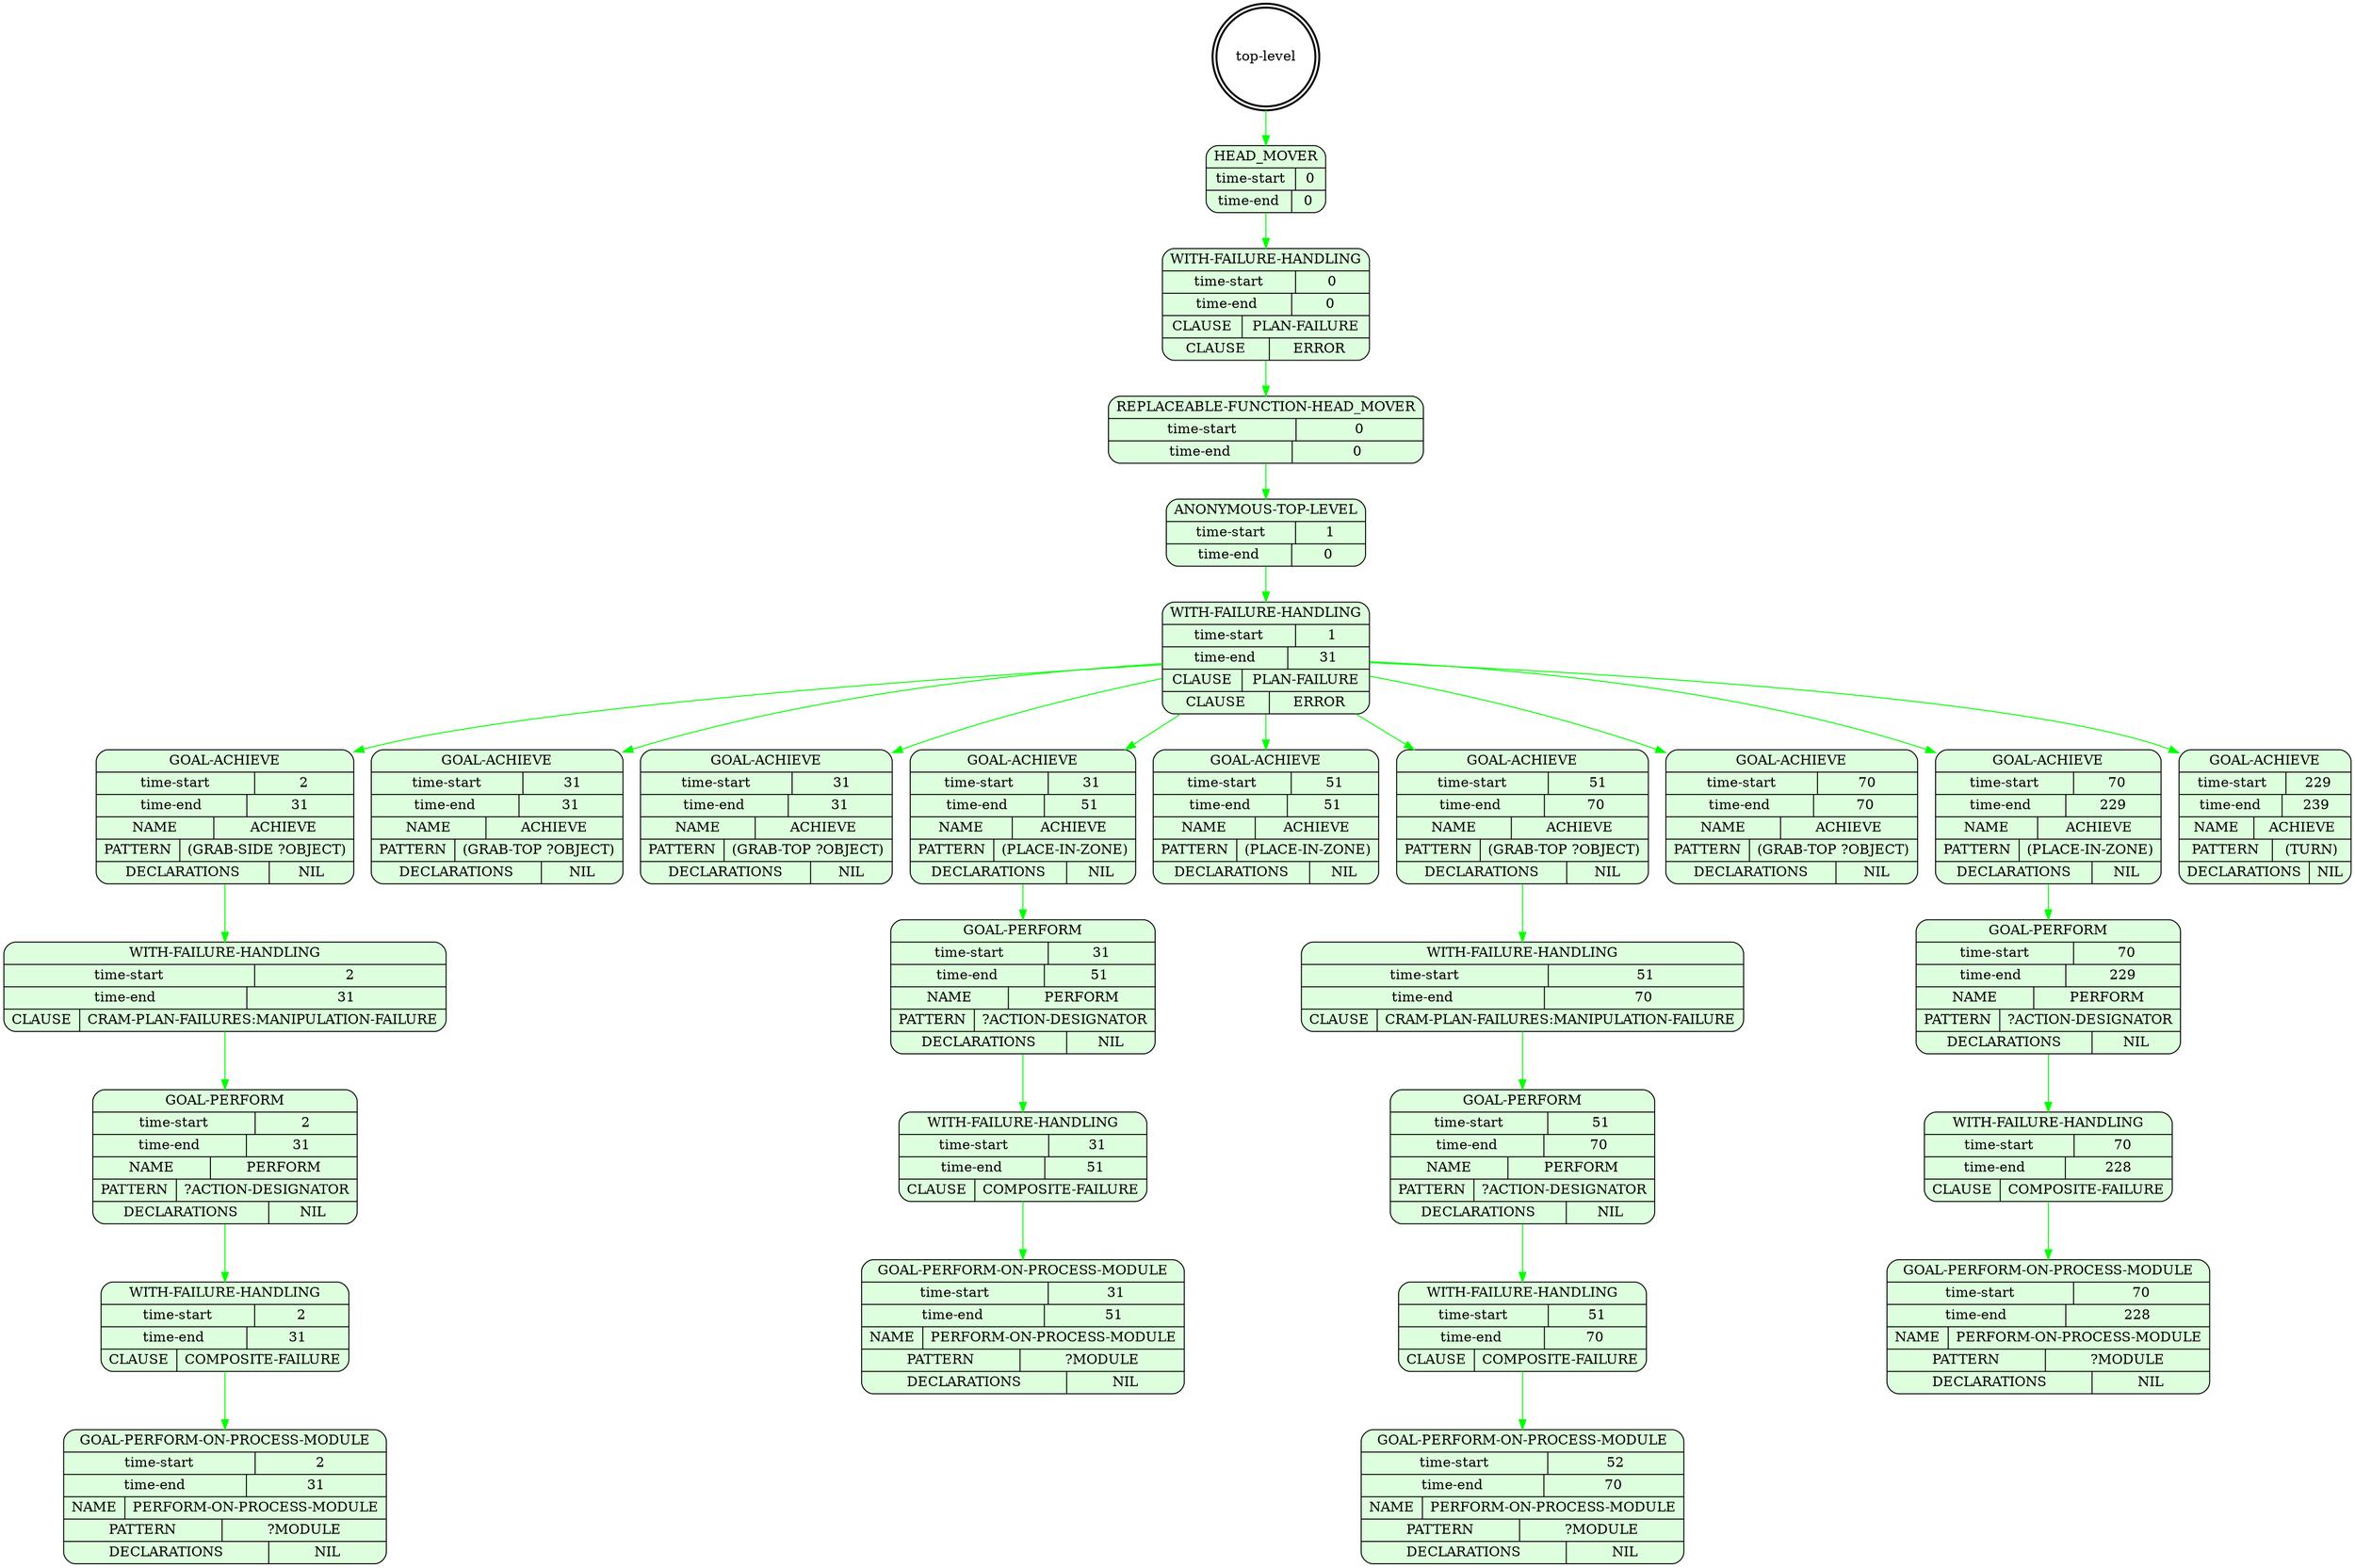 digraph plangraph_vVrxXgaDptyKp04I {
  node_hXd0i1MzGy0uK0i5 [shape=doublecircle, style=bold, label="top-level"];

  node_tbYxuYI8HXZHM4hU [shape=Mrecord, style=filled, fillcolor="#ddffdd", label="{HEAD_MOVER|{time-start | 0}|{time-end | 0}}"];
  edge [color="green", label=""];
  node_hXd0i1MzGy0uK0i5 -> node_tbYxuYI8HXZHM4hU;

  node_e9P3dMxwicpekjVy [shape=Mrecord, style=filled, fillcolor="#ddffdd", label="{WITH-FAILURE-HANDLING|{time-start | 0}|{time-end | 0}|{CLAUSE | PLAN-FAILURE}|{CLAUSE | ERROR}}"];
  edge [color="green", label=""];
  node_tbYxuYI8HXZHM4hU -> node_e9P3dMxwicpekjVy;

  node_v57kHX2dBlyDav8S [shape=Mrecord, style=filled, fillcolor="#ddffdd", label="{REPLACEABLE-FUNCTION-HEAD_MOVER|{time-start | 0}|{time-end | 0}}"];
  edge [color="green", label=""];
  node_e9P3dMxwicpekjVy -> node_v57kHX2dBlyDav8S;

  node_wpKWueZpBF2cCNzH [shape=Mrecord, style=filled, fillcolor="#ddffdd", label="{ANONYMOUS-TOP-LEVEL|{time-start | 1}|{time-end | 0}}"];
  edge [color="green", label=""];
  node_v57kHX2dBlyDav8S -> node_wpKWueZpBF2cCNzH;

  node_oFK3I3UZSNvoHslq [shape=Mrecord, style=filled, fillcolor="#ddffdd", label="{WITH-FAILURE-HANDLING|{time-start | 1}|{time-end | 31}|{CLAUSE | PLAN-FAILURE}|{CLAUSE | ERROR}}"];
  edge [color="green", label=""];
  node_wpKWueZpBF2cCNzH -> node_oFK3I3UZSNvoHslq;

  node_mPJZfukJ2AhggN5H [shape=Mrecord, style=filled, fillcolor="#ddffdd", label="{GOAL-ACHIEVE|{time-start | 2}|{time-end | 31}|{NAME | ACHIEVE}|{PATTERN | (GRAB-SIDE ?OBJECT)}|{DECLARATIONS | NIL}}"];
  edge [color="green", label=""];
  node_oFK3I3UZSNvoHslq -> node_mPJZfukJ2AhggN5H;

  node_LM3rdWLwhe5v2puw [shape=Mrecord, style=filled, fillcolor="#ddffdd", label="{WITH-FAILURE-HANDLING|{time-start | 2}|{time-end | 31}|{CLAUSE | CRAM-PLAN-FAILURES:MANIPULATION-FAILURE}}"];
  edge [color="green", label=""];
  node_mPJZfukJ2AhggN5H -> node_LM3rdWLwhe5v2puw;

  node_9UCIfTCGIkT3NBRp [shape=Mrecord, style=filled, fillcolor="#ddffdd", label="{GOAL-PERFORM|{time-start | 2}|{time-end | 31}|{NAME | PERFORM}|{PATTERN | ?ACTION-DESIGNATOR}|{DECLARATIONS | NIL}}"];
  edge [color="green", label=""];
  node_LM3rdWLwhe5v2puw -> node_9UCIfTCGIkT3NBRp;

  node_B4y8LAIPpscD6QYo [shape=Mrecord, style=filled, fillcolor="#ddffdd", label="{WITH-FAILURE-HANDLING|{time-start | 2}|{time-end | 31}|{CLAUSE | COMPOSITE-FAILURE}}"];
  edge [color="green", label=""];
  node_9UCIfTCGIkT3NBRp -> node_B4y8LAIPpscD6QYo;

  node_dyTl7Uy4mzbtSqtb [shape=Mrecord, style=filled, fillcolor="#ddffdd", label="{GOAL-PERFORM-ON-PROCESS-MODULE|{time-start | 2}|{time-end | 31}|{NAME | PERFORM-ON-PROCESS-MODULE}|{PATTERN | ?MODULE}|{DECLARATIONS | NIL}}"];
  edge [color="green", label=""];
  node_B4y8LAIPpscD6QYo -> node_dyTl7Uy4mzbtSqtb;

  node_zpolPtU2gzWFiPlf [shape=Mrecord, style=filled, fillcolor="#ddffdd", label="{GOAL-ACHIEVE|{time-start | 31}|{time-end | 31}|{NAME | ACHIEVE}|{PATTERN | (GRAB-TOP ?OBJECT)}|{DECLARATIONS | NIL}}"];
  edge [color="green", label=""];
  node_oFK3I3UZSNvoHslq -> node_zpolPtU2gzWFiPlf;

  node_C3c5T04OMPYHeo8z [shape=Mrecord, style=filled, fillcolor="#ddffdd", label="{GOAL-ACHIEVE|{time-start | 31}|{time-end | 31}|{NAME | ACHIEVE}|{PATTERN | (GRAB-TOP ?OBJECT)}|{DECLARATIONS | NIL}}"];
  edge [color="green", label=""];
  node_oFK3I3UZSNvoHslq -> node_C3c5T04OMPYHeo8z;

  node_YQDSAfvbE9dbD6vT [shape=Mrecord, style=filled, fillcolor="#ddffdd", label="{GOAL-ACHIEVE|{time-start | 31}|{time-end | 51}|{NAME | ACHIEVE}|{PATTERN | (PLACE-IN-ZONE)}|{DECLARATIONS | NIL}}"];
  edge [color="green", label=""];
  node_oFK3I3UZSNvoHslq -> node_YQDSAfvbE9dbD6vT;

  node_hePyjH9OPYYmWt8l [shape=Mrecord, style=filled, fillcolor="#ddffdd", label="{GOAL-PERFORM|{time-start | 31}|{time-end | 51}|{NAME | PERFORM}|{PATTERN | ?ACTION-DESIGNATOR}|{DECLARATIONS | NIL}}"];
  edge [color="green", label=""];
  node_YQDSAfvbE9dbD6vT -> node_hePyjH9OPYYmWt8l;

  node_fg9dH1rqZB5Ixs1R [shape=Mrecord, style=filled, fillcolor="#ddffdd", label="{WITH-FAILURE-HANDLING|{time-start | 31}|{time-end | 51}|{CLAUSE | COMPOSITE-FAILURE}}"];
  edge [color="green", label=""];
  node_hePyjH9OPYYmWt8l -> node_fg9dH1rqZB5Ixs1R;

  node_C3Mg9nL6hZnDhge5 [shape=Mrecord, style=filled, fillcolor="#ddffdd", label="{GOAL-PERFORM-ON-PROCESS-MODULE|{time-start | 31}|{time-end | 51}|{NAME | PERFORM-ON-PROCESS-MODULE}|{PATTERN | ?MODULE}|{DECLARATIONS | NIL}}"];
  edge [color="green", label=""];
  node_fg9dH1rqZB5Ixs1R -> node_C3Mg9nL6hZnDhge5;

  node_Y1o5H32DtZlmYPUK [shape=Mrecord, style=filled, fillcolor="#ddffdd", label="{GOAL-ACHIEVE|{time-start | 51}|{time-end | 51}|{NAME | ACHIEVE}|{PATTERN | (PLACE-IN-ZONE)}|{DECLARATIONS | NIL}}"];
  edge [color="green", label=""];
  node_oFK3I3UZSNvoHslq -> node_Y1o5H32DtZlmYPUK;

  node_tmuSUxf3oTGlMeZE [shape=Mrecord, style=filled, fillcolor="#ddffdd", label="{GOAL-ACHIEVE|{time-start | 51}|{time-end | 70}|{NAME | ACHIEVE}|{PATTERN | (GRAB-TOP ?OBJECT)}|{DECLARATIONS | NIL}}"];
  edge [color="green", label=""];
  node_oFK3I3UZSNvoHslq -> node_tmuSUxf3oTGlMeZE;

  node_qfKs3YZrPbgQoRFE [shape=Mrecord, style=filled, fillcolor="#ddffdd", label="{WITH-FAILURE-HANDLING|{time-start | 51}|{time-end | 70}|{CLAUSE | CRAM-PLAN-FAILURES:MANIPULATION-FAILURE}}"];
  edge [color="green", label=""];
  node_tmuSUxf3oTGlMeZE -> node_qfKs3YZrPbgQoRFE;

  node_exmfEE7QHbRFBurY [shape=Mrecord, style=filled, fillcolor="#ddffdd", label="{GOAL-PERFORM|{time-start | 51}|{time-end | 70}|{NAME | PERFORM}|{PATTERN | ?ACTION-DESIGNATOR}|{DECLARATIONS | NIL}}"];
  edge [color="green", label=""];
  node_qfKs3YZrPbgQoRFE -> node_exmfEE7QHbRFBurY;

  node_NGwA1H6biSFDxVE9 [shape=Mrecord, style=filled, fillcolor="#ddffdd", label="{WITH-FAILURE-HANDLING|{time-start | 51}|{time-end | 70}|{CLAUSE | COMPOSITE-FAILURE}}"];
  edge [color="green", label=""];
  node_exmfEE7QHbRFBurY -> node_NGwA1H6biSFDxVE9;

  node_5X0hG737QbvOZYbz [shape=Mrecord, style=filled, fillcolor="#ddffdd", label="{GOAL-PERFORM-ON-PROCESS-MODULE|{time-start | 52}|{time-end | 70}|{NAME | PERFORM-ON-PROCESS-MODULE}|{PATTERN | ?MODULE}|{DECLARATIONS | NIL}}"];
  edge [color="green", label=""];
  node_NGwA1H6biSFDxVE9 -> node_5X0hG737QbvOZYbz;

  node_DXKK4h6z4KwASRsf [shape=Mrecord, style=filled, fillcolor="#ddffdd", label="{GOAL-ACHIEVE|{time-start | 70}|{time-end | 70}|{NAME | ACHIEVE}|{PATTERN | (GRAB-TOP ?OBJECT)}|{DECLARATIONS | NIL}}"];
  edge [color="green", label=""];
  node_oFK3I3UZSNvoHslq -> node_DXKK4h6z4KwASRsf;

  node_ENkvxwUBuO30KvAa [shape=Mrecord, style=filled, fillcolor="#ddffdd", label="{GOAL-ACHIEVE|{time-start | 70}|{time-end | 229}|{NAME | ACHIEVE}|{PATTERN | (PLACE-IN-ZONE)}|{DECLARATIONS | NIL}}"];
  edge [color="green", label=""];
  node_oFK3I3UZSNvoHslq -> node_ENkvxwUBuO30KvAa;

  node_7GkoN9M4anh4Gykr [shape=Mrecord, style=filled, fillcolor="#ddffdd", label="{GOAL-PERFORM|{time-start | 70}|{time-end | 229}|{NAME | PERFORM}|{PATTERN | ?ACTION-DESIGNATOR}|{DECLARATIONS | NIL}}"];
  edge [color="green", label=""];
  node_ENkvxwUBuO30KvAa -> node_7GkoN9M4anh4Gykr;

  node_s7XXabHT4m9rhI60 [shape=Mrecord, style=filled, fillcolor="#ddffdd", label="{WITH-FAILURE-HANDLING|{time-start | 70}|{time-end | 228}|{CLAUSE | COMPOSITE-FAILURE}}"];
  edge [color="green", label=""];
  node_7GkoN9M4anh4Gykr -> node_s7XXabHT4m9rhI60;

  node_4EbnsXBGZgxrNuZf [shape=Mrecord, style=filled, fillcolor="#ddffdd", label="{GOAL-PERFORM-ON-PROCESS-MODULE|{time-start | 70}|{time-end | 228}|{NAME | PERFORM-ON-PROCESS-MODULE}|{PATTERN | ?MODULE}|{DECLARATIONS | NIL}}"];
  edge [color="green", label=""];
  node_s7XXabHT4m9rhI60 -> node_4EbnsXBGZgxrNuZf;

  node_Ji27hlPO5vFrhQI9 [shape=Mrecord, style=filled, fillcolor="#ddffdd", label="{GOAL-ACHIEVE|{time-start | 229}|{time-end | 239}|{NAME | ACHIEVE}|{PATTERN | (TURN)}|{DECLARATIONS | NIL}}"];
  edge [color="green", label=""];
  node_oFK3I3UZSNvoHslq -> node_Ji27hlPO5vFrhQI9;
}
